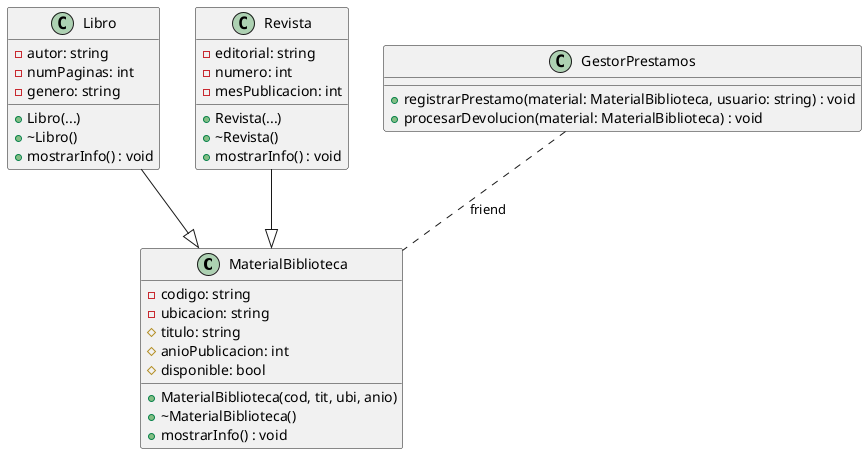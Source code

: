 @startuml

class MaterialBiblioteca {
  - codigo: string
  - ubicacion: string
  # titulo: string
  # anioPublicacion: int
  # disponible: bool
  + MaterialBiblioteca(cod, tit, ubi, anio)
  + ~MaterialBiblioteca()
  + mostrarInfo() : void
}

class Libro {
  - autor: string
  - numPaginas: int
  - genero: string
  + Libro(...)
  + ~Libro()
  + mostrarInfo() : void
}

class Revista {
  - editorial: string
  - numero: int
  - mesPublicacion: int
  + Revista(...)
  + ~Revista()
  + mostrarInfo() : void
}

class GestorPrestamos {
  + registrarPrestamo(material: MaterialBiblioteca, usuario: string) : void
  + procesarDevolucion(material: MaterialBiblioteca) : void
}

Libro --|> MaterialBiblioteca
Revista --|> MaterialBiblioteca
GestorPrestamos .. MaterialBiblioteca : friend

@enduml
